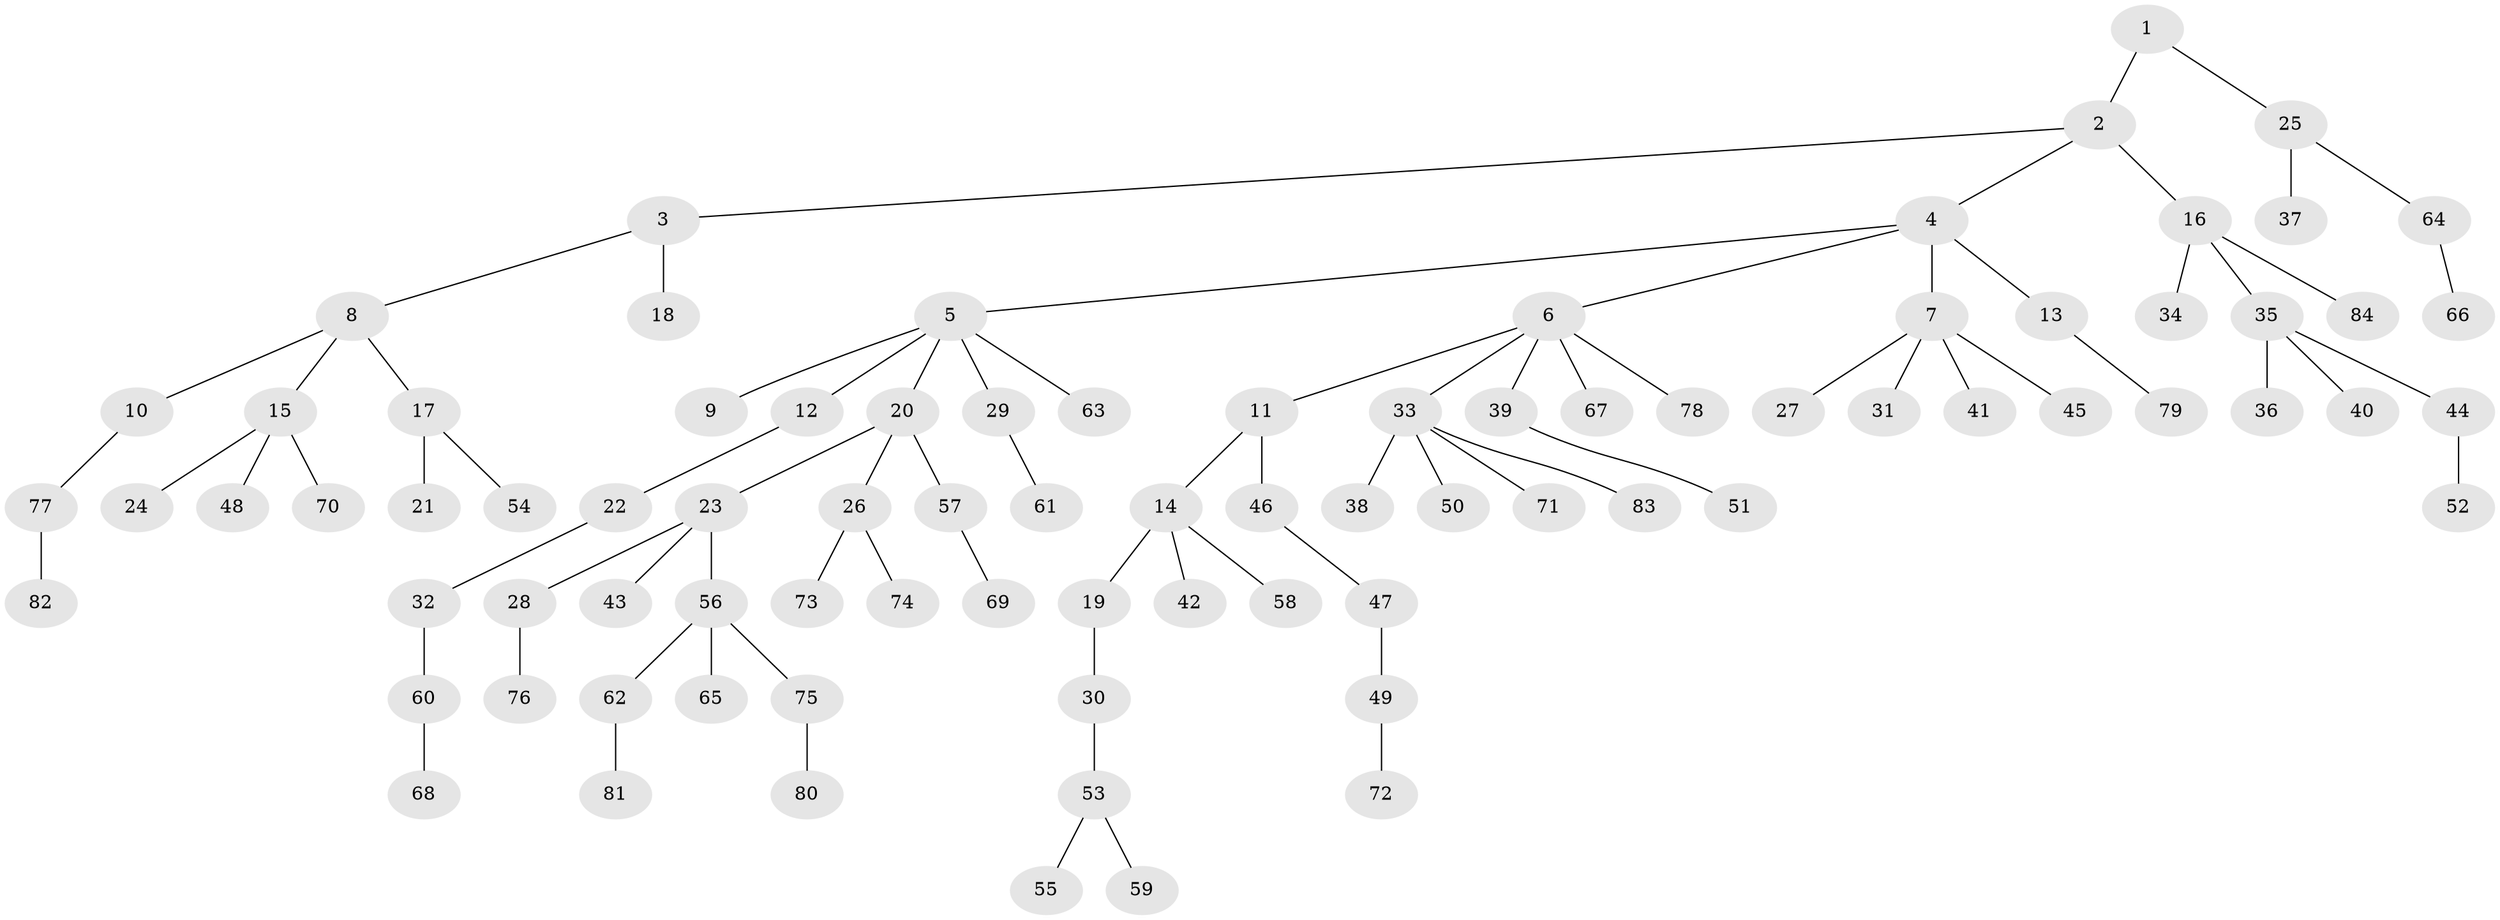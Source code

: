 // Generated by graph-tools (version 1.1) at 2025/37/03/09/25 02:37:00]
// undirected, 84 vertices, 83 edges
graph export_dot {
graph [start="1"]
  node [color=gray90,style=filled];
  1;
  2;
  3;
  4;
  5;
  6;
  7;
  8;
  9;
  10;
  11;
  12;
  13;
  14;
  15;
  16;
  17;
  18;
  19;
  20;
  21;
  22;
  23;
  24;
  25;
  26;
  27;
  28;
  29;
  30;
  31;
  32;
  33;
  34;
  35;
  36;
  37;
  38;
  39;
  40;
  41;
  42;
  43;
  44;
  45;
  46;
  47;
  48;
  49;
  50;
  51;
  52;
  53;
  54;
  55;
  56;
  57;
  58;
  59;
  60;
  61;
  62;
  63;
  64;
  65;
  66;
  67;
  68;
  69;
  70;
  71;
  72;
  73;
  74;
  75;
  76;
  77;
  78;
  79;
  80;
  81;
  82;
  83;
  84;
  1 -- 2;
  1 -- 25;
  2 -- 3;
  2 -- 4;
  2 -- 16;
  3 -- 8;
  3 -- 18;
  4 -- 5;
  4 -- 6;
  4 -- 7;
  4 -- 13;
  5 -- 9;
  5 -- 12;
  5 -- 20;
  5 -- 29;
  5 -- 63;
  6 -- 11;
  6 -- 33;
  6 -- 39;
  6 -- 67;
  6 -- 78;
  7 -- 27;
  7 -- 31;
  7 -- 41;
  7 -- 45;
  8 -- 10;
  8 -- 15;
  8 -- 17;
  10 -- 77;
  11 -- 14;
  11 -- 46;
  12 -- 22;
  13 -- 79;
  14 -- 19;
  14 -- 42;
  14 -- 58;
  15 -- 24;
  15 -- 48;
  15 -- 70;
  16 -- 34;
  16 -- 35;
  16 -- 84;
  17 -- 21;
  17 -- 54;
  19 -- 30;
  20 -- 23;
  20 -- 26;
  20 -- 57;
  22 -- 32;
  23 -- 28;
  23 -- 43;
  23 -- 56;
  25 -- 37;
  25 -- 64;
  26 -- 73;
  26 -- 74;
  28 -- 76;
  29 -- 61;
  30 -- 53;
  32 -- 60;
  33 -- 38;
  33 -- 50;
  33 -- 71;
  33 -- 83;
  35 -- 36;
  35 -- 40;
  35 -- 44;
  39 -- 51;
  44 -- 52;
  46 -- 47;
  47 -- 49;
  49 -- 72;
  53 -- 55;
  53 -- 59;
  56 -- 62;
  56 -- 65;
  56 -- 75;
  57 -- 69;
  60 -- 68;
  62 -- 81;
  64 -- 66;
  75 -- 80;
  77 -- 82;
}
